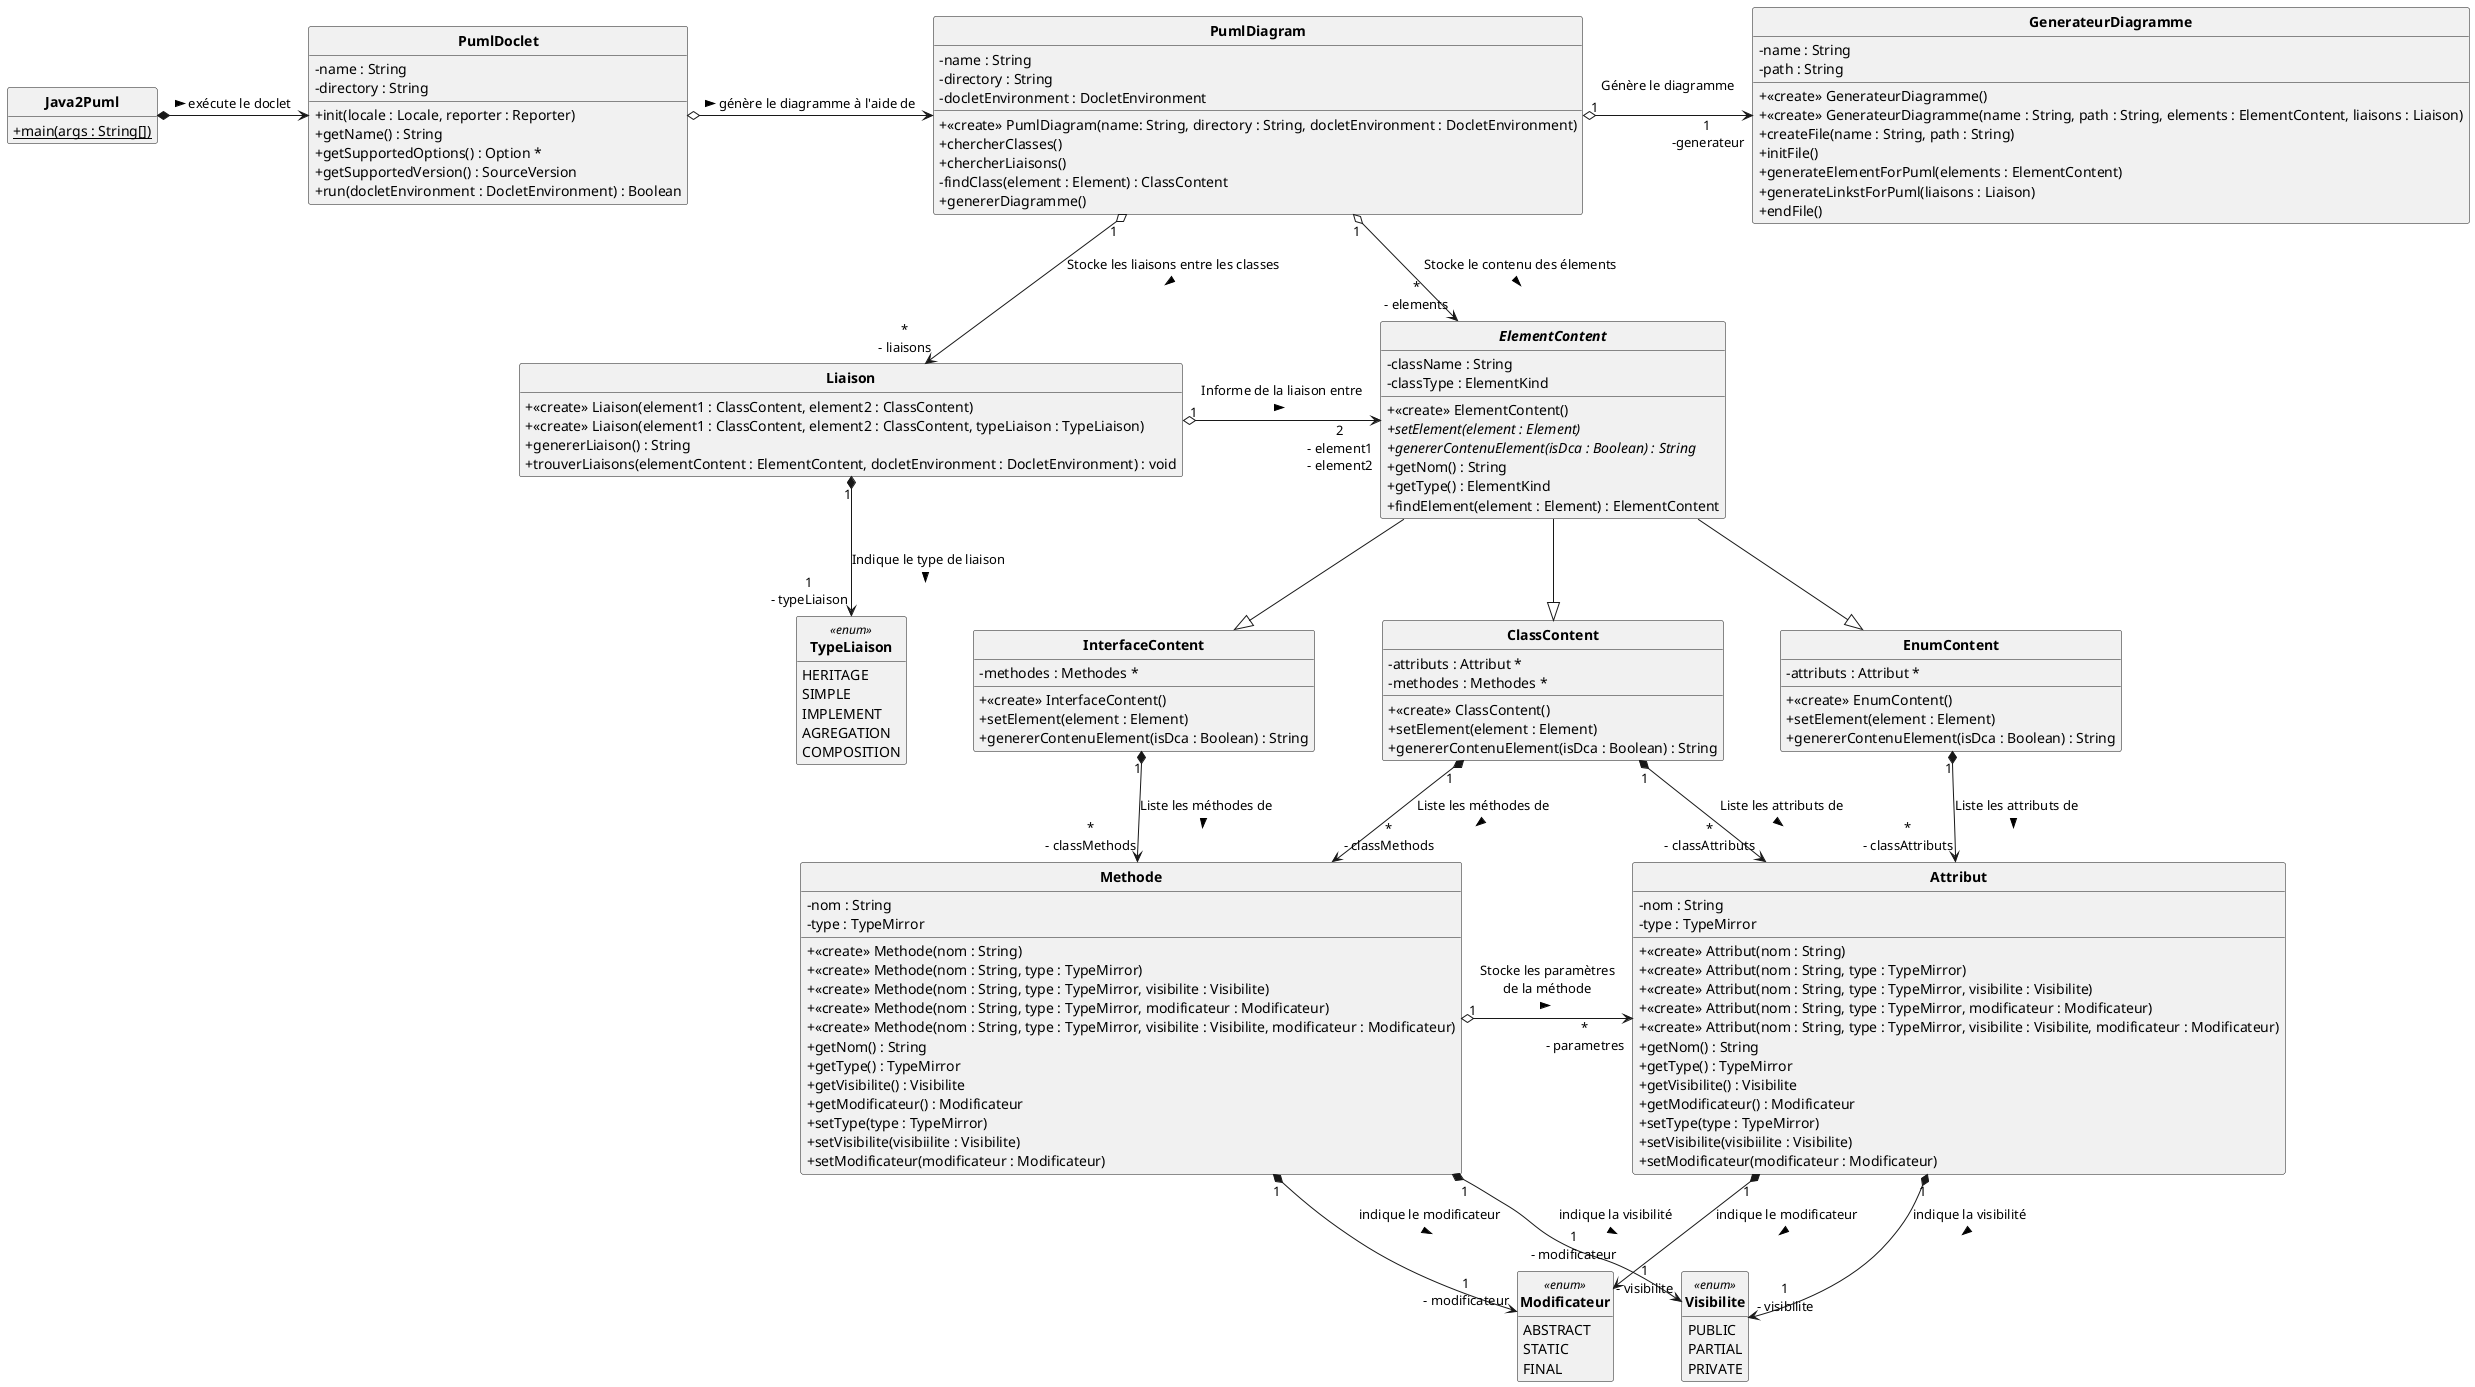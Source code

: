 @startuml
'https://plantuml.com/class-diagram

skinparam style strictuml
skinparam classAttributeIconSize 0
skinparam classFontStyle Bold

hide empty members

class Java2Puml{
    + main(args : String[]) {static}
}
class PumlDoclet{
    - name : String
    - directory : String
    + init(locale : Locale, reporter : Reporter)
    + getName() : String
    + getSupportedOptions() : Option *
    + getSupportedVersion() : SourceVersion
    + run(docletEnvironment : DocletEnvironment) : Boolean
}
class PumlDiagram{
    - name : String
    - directory : String
    - docletEnvironment : DocletEnvironment
    + <<create>> PumlDiagram(name: String, directory : String, docletEnvironment : DocletEnvironment)
    + chercherClasses()
    + chercherLiaisons()
    - findClass(element : Element) : ClassContent
    + genererDiagramme()
}
abstract class ElementContent{
    - className : String
    - classType : ElementKind
    + <<create>> ElementContent()
    + setElement(element : Element) {abstract}
    + genererContenuElement(isDca : Boolean) : String {abstract}
    + getNom() : String
    + getType() : ElementKind
    + findElement(element : Element) : ElementContent
}
class EnumContent{
    - attributs : Attribut *
    + <<create>> EnumContent()
    + setElement(element : Element)
    + genererContenuElement(isDca : Boolean) : String
}
class ClassContent{
    - attributs : Attribut *
    - methodes : Methodes *
    + <<create>> ClassContent()
    + setElement(element : Element)
    + genererContenuElement(isDca : Boolean) : String
}
class InterfaceContent{
    - methodes : Methodes *
    + <<create>> InterfaceContent()
    + setElement(element : Element)
    + genererContenuElement(isDca : Boolean) : String
}
class Attribut{
    - nom : String
    - type : TypeMirror
    + <<create>> Attribut(nom : String)
    + <<create>> Attribut(nom : String, type : TypeMirror)
    + <<create>> Attribut(nom : String, type : TypeMirror, visibilite : Visibilite)
    + <<create>> Attribut(nom : String, type : TypeMirror, modificateur : Modificateur)
    + <<create>> Attribut(nom : String, type : TypeMirror, visibilite : Visibilite, modificateur : Modificateur)
    + getNom() : String
    + getType() : TypeMirror
    + getVisibilite() : Visibilite
    + getModificateur() : Modificateur
    + setType(type : TypeMirror)
    + setVisibilite(visibiilite : Visibilite)
    + setModificateur(modificateur : Modificateur)
}
class Methode{
    - nom : String
        - type : TypeMirror
        + <<create>> Methode(nom : String)
        + <<create>> Methode(nom : String, type : TypeMirror)
        + <<create>> Methode(nom : String, type : TypeMirror, visibilite : Visibilite)
        + <<create>> Methode(nom : String, type : TypeMirror, modificateur : Modificateur)
        + <<create>> Methode(nom : String, type : TypeMirror, visibilite : Visibilite, modificateur : Modificateur)
        + getNom() : String
        + getType() : TypeMirror
        + getVisibilite() : Visibilite
        + getModificateur() : Modificateur
        + setType(type : TypeMirror)
        + setVisibilite(visibiilite : Visibilite)
        + setModificateur(modificateur : Modificateur)
}
enum Modificateur <<enum>>{
    ABSTRACT
    STATIC
    FINAL
}
class Liaison{
    + <<create>> Liaison(element1 : ClassContent, element2 : ClassContent)
    + <<create>> Liaison(element1 : ClassContent, element2 : ClassContent, typeLiaison : TypeLiaison)
    + genererLiaison() : String
    + trouverLiaisons(elementContent : ElementContent, docletEnvironment : DocletEnvironment) : void
}
enum TypeLiaison <<enum>>{
    HERITAGE
    SIMPLE
    IMPLEMENT
    AGREGATION
    COMPOSITION
}
enum Visibilite <<enum>>{
    PUBLIC
    PARTIAL
    PRIVATE
}
class GenerateurDiagramme{
    - name : String
    - path : String
    + <<create>> GenerateurDiagramme()
    + <<create>> GenerateurDiagramme(name : String, path : String, elements : ElementContent, liaisons : Liaison)
    + createFile(name : String, path : String)
    + initFile()
    + generateElementForPuml(elements : ElementContent)
    + generateLinkstForPuml(liaisons : Liaison)
    + endFile()
}

Java2Puml *-> PumlDoclet : > exécute le doclet
PumlDoclet o-> PumlDiagram : > génère le diagramme à l'aide de
PumlDiagram "1" o-> "1\n -generateur" GenerateurDiagramme : Génère le diagramme\n
PumlDiagram "1" o-> "*\n- elements" ElementContent : Stocke le contenu des élements\n >
PumlDiagram "1" o--> "*\n- liaisons" Liaison : Stocke les liaisons entre les classes\n >
ElementContent --|> ClassContent
ElementContent --|> EnumContent
ElementContent --|> InterfaceContent
ClassContent "1" *--> "*\n- classAttributs" Attribut : Liste les attributs de\n >
ClassContent "1" *--> "*\n- classMethods" Methode : Liste les méthodes de\n >
EnumContent "1" *--> "*\n- classAttributs" Attribut : Liste les attributs de\n >
InterfaceContent "1" *--> "*\n- classMethods" Methode : Liste les méthodes de\n >
Attribut "1" *--> "1\n- visibilite" Visibilite : indique la visibilité\n >
Methode "1" *--> "1\n- visibilite" Visibilite : indique la visibilité\n >
Attribut "1" *--> "1\n- modificateur" Modificateur : indique le modificateur\n >
Methode "1" *--> "1\n- modificateur" Modificateur : indique le modificateur\n >
Methode "1" o-> "*\n- parametres" Attribut : Stocke les paramètres\nde la méthode\n >
Liaison "1" o-> "2\n- element1\n- element2" ElementContent : Informe de la liaison entre\n >
Liaison "1" *--> "1\n- typeLiaison" TypeLiaison : Indique le type de liaison\n >

@enduml